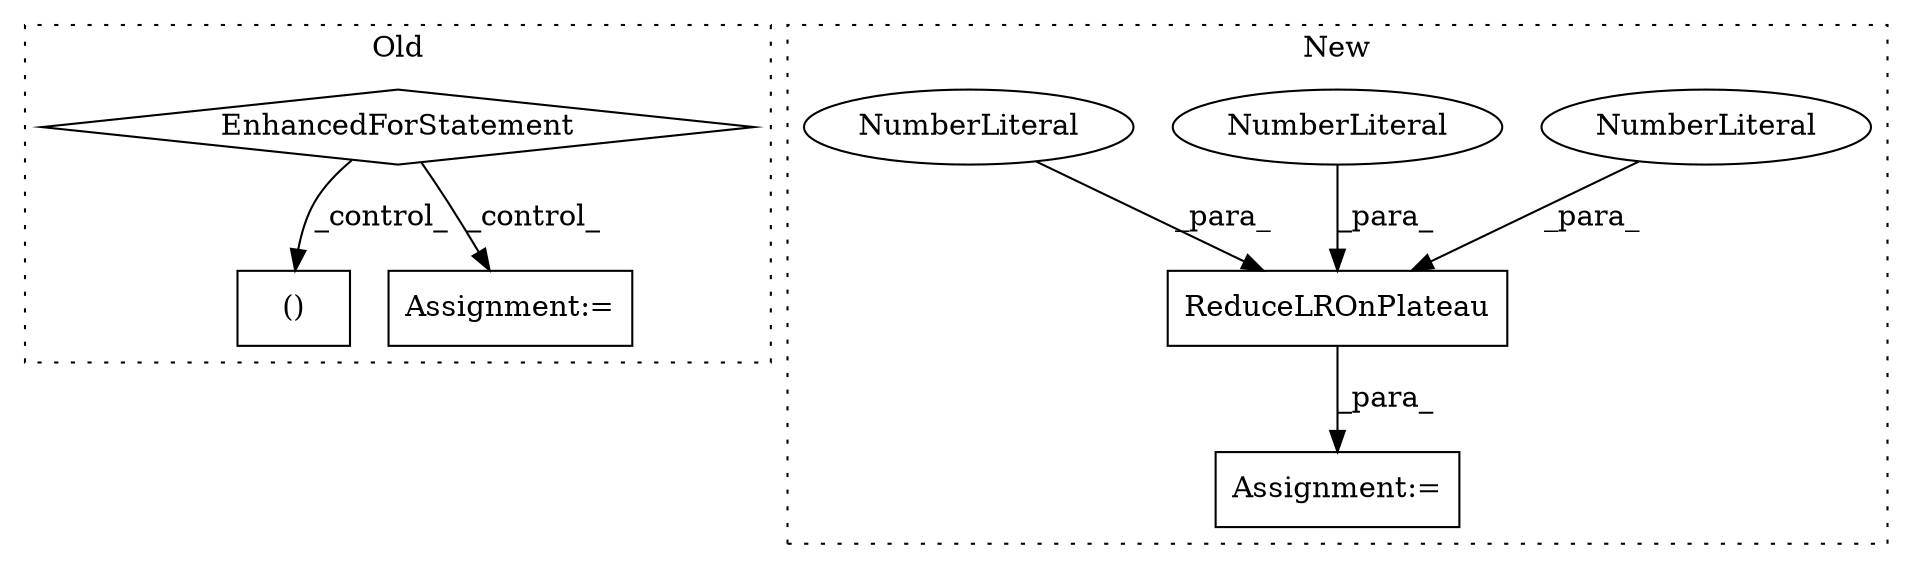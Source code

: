 digraph G {
subgraph cluster0 {
1 [label="()" a="106" s="3367" l="18" shape="box"];
6 [label="EnhancedForStatement" a="70" s="3040,3129" l="53,2" shape="diamond"];
8 [label="Assignment:=" a="7" s="3385" l="2" shape="box"];
label = "Old";
style="dotted";
}
subgraph cluster1 {
2 [label="ReduceLROnPlateau" a="32" s="4531,4575" l="18,1" shape="box"];
3 [label="NumberLiteral" a="34" s="4569" l="6" shape="ellipse"];
4 [label="NumberLiteral" a="34" s="4565" l="1" shape="ellipse"];
5 [label="Assignment:=" a="7" s="4591" l="1" shape="box"];
7 [label="NumberLiteral" a="34" s="4567" l="1" shape="ellipse"];
label = "New";
style="dotted";
}
2 -> 5 [label="_para_"];
3 -> 2 [label="_para_"];
4 -> 2 [label="_para_"];
6 -> 8 [label="_control_"];
6 -> 1 [label="_control_"];
7 -> 2 [label="_para_"];
}